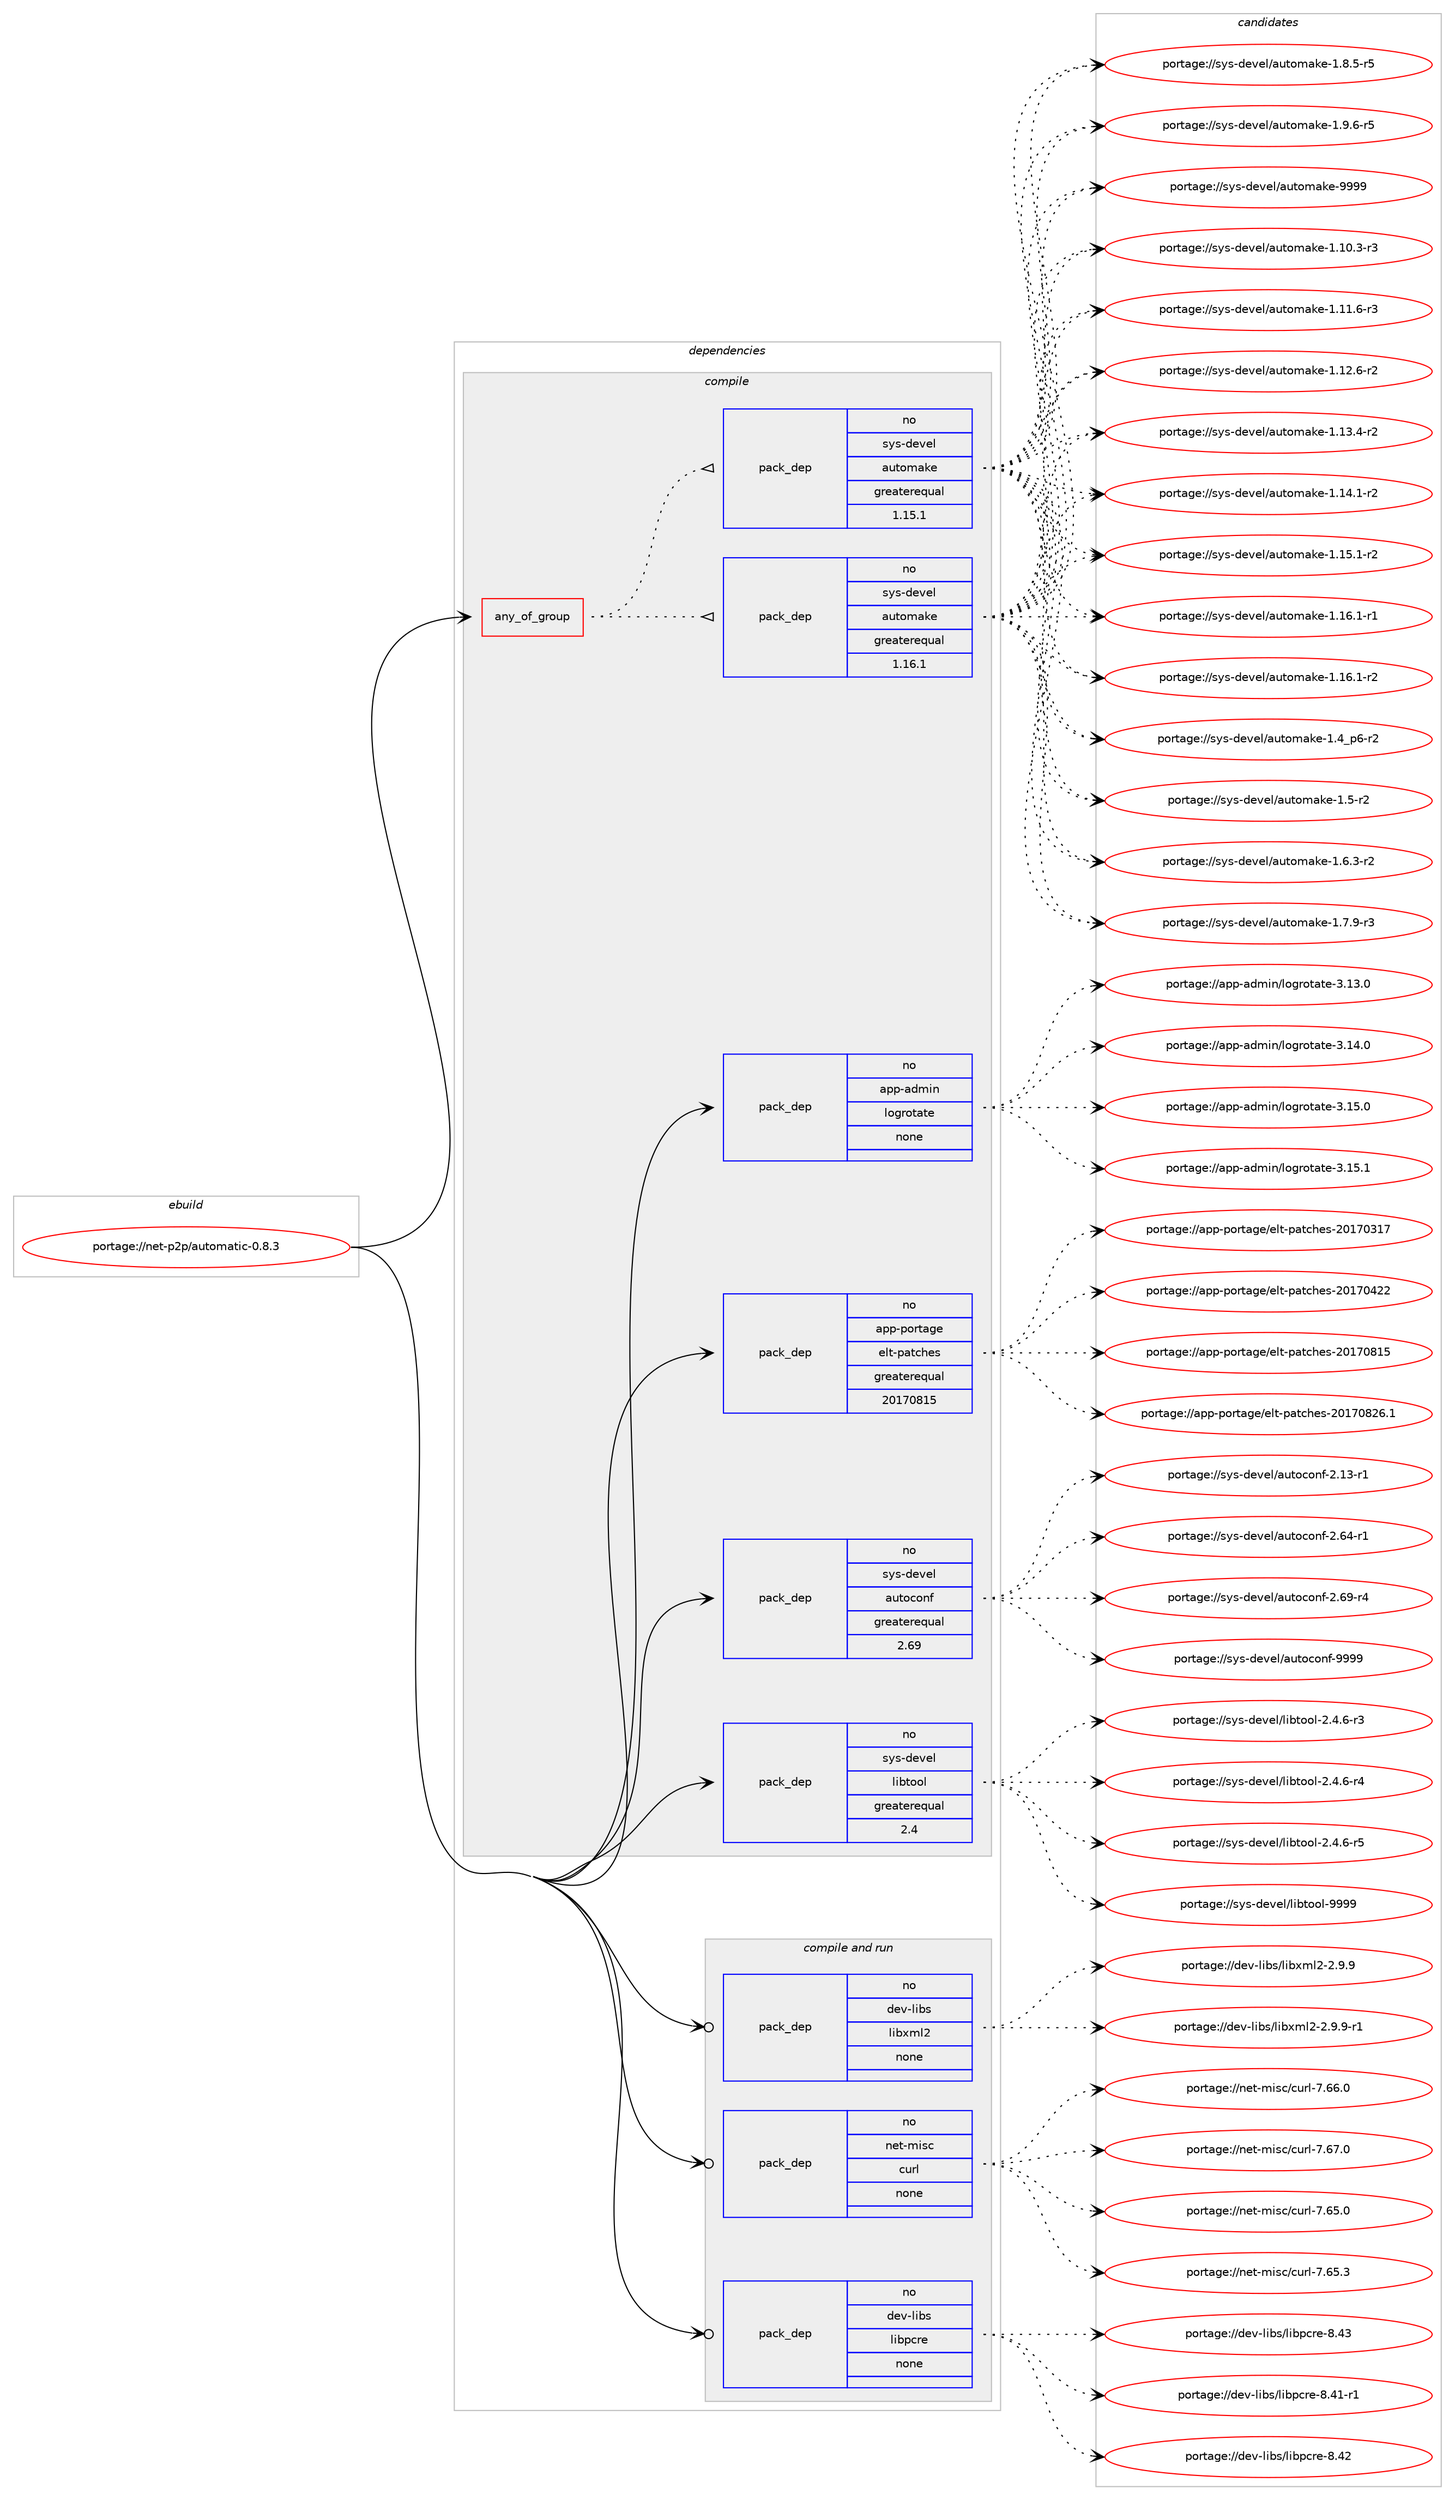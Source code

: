 digraph prolog {

# *************
# Graph options
# *************

newrank=true;
concentrate=true;
compound=true;
graph [rankdir=LR,fontname=Helvetica,fontsize=10,ranksep=1.5];#, ranksep=2.5, nodesep=0.2];
edge  [arrowhead=vee];
node  [fontname=Helvetica,fontsize=10];

# **********
# The ebuild
# **********

subgraph cluster_leftcol {
color=gray;
rank=same;
label=<<i>ebuild</i>>;
id [label="portage://net-p2p/automatic-0.8.3", color=red, width=4, href="../net-p2p/automatic-0.8.3.svg"];
}

# ****************
# The dependencies
# ****************

subgraph cluster_midcol {
color=gray;
label=<<i>dependencies</i>>;
subgraph cluster_compile {
fillcolor="#eeeeee";
style=filled;
label=<<i>compile</i>>;
subgraph any6100 {
dependency372436 [label=<<TABLE BORDER="0" CELLBORDER="1" CELLSPACING="0" CELLPADDING="4"><TR><TD CELLPADDING="10">any_of_group</TD></TR></TABLE>>, shape=none, color=red];subgraph pack273059 {
dependency372437 [label=<<TABLE BORDER="0" CELLBORDER="1" CELLSPACING="0" CELLPADDING="4" WIDTH="220"><TR><TD ROWSPAN="6" CELLPADDING="30">pack_dep</TD></TR><TR><TD WIDTH="110">no</TD></TR><TR><TD>sys-devel</TD></TR><TR><TD>automake</TD></TR><TR><TD>greaterequal</TD></TR><TR><TD>1.16.1</TD></TR></TABLE>>, shape=none, color=blue];
}
dependency372436:e -> dependency372437:w [weight=20,style="dotted",arrowhead="oinv"];
subgraph pack273060 {
dependency372438 [label=<<TABLE BORDER="0" CELLBORDER="1" CELLSPACING="0" CELLPADDING="4" WIDTH="220"><TR><TD ROWSPAN="6" CELLPADDING="30">pack_dep</TD></TR><TR><TD WIDTH="110">no</TD></TR><TR><TD>sys-devel</TD></TR><TR><TD>automake</TD></TR><TR><TD>greaterequal</TD></TR><TR><TD>1.15.1</TD></TR></TABLE>>, shape=none, color=blue];
}
dependency372436:e -> dependency372438:w [weight=20,style="dotted",arrowhead="oinv"];
}
id:e -> dependency372436:w [weight=20,style="solid",arrowhead="vee"];
subgraph pack273061 {
dependency372439 [label=<<TABLE BORDER="0" CELLBORDER="1" CELLSPACING="0" CELLPADDING="4" WIDTH="220"><TR><TD ROWSPAN="6" CELLPADDING="30">pack_dep</TD></TR><TR><TD WIDTH="110">no</TD></TR><TR><TD>app-admin</TD></TR><TR><TD>logrotate</TD></TR><TR><TD>none</TD></TR><TR><TD></TD></TR></TABLE>>, shape=none, color=blue];
}
id:e -> dependency372439:w [weight=20,style="solid",arrowhead="vee"];
subgraph pack273062 {
dependency372440 [label=<<TABLE BORDER="0" CELLBORDER="1" CELLSPACING="0" CELLPADDING="4" WIDTH="220"><TR><TD ROWSPAN="6" CELLPADDING="30">pack_dep</TD></TR><TR><TD WIDTH="110">no</TD></TR><TR><TD>app-portage</TD></TR><TR><TD>elt-patches</TD></TR><TR><TD>greaterequal</TD></TR><TR><TD>20170815</TD></TR></TABLE>>, shape=none, color=blue];
}
id:e -> dependency372440:w [weight=20,style="solid",arrowhead="vee"];
subgraph pack273063 {
dependency372441 [label=<<TABLE BORDER="0" CELLBORDER="1" CELLSPACING="0" CELLPADDING="4" WIDTH="220"><TR><TD ROWSPAN="6" CELLPADDING="30">pack_dep</TD></TR><TR><TD WIDTH="110">no</TD></TR><TR><TD>sys-devel</TD></TR><TR><TD>autoconf</TD></TR><TR><TD>greaterequal</TD></TR><TR><TD>2.69</TD></TR></TABLE>>, shape=none, color=blue];
}
id:e -> dependency372441:w [weight=20,style="solid",arrowhead="vee"];
subgraph pack273064 {
dependency372442 [label=<<TABLE BORDER="0" CELLBORDER="1" CELLSPACING="0" CELLPADDING="4" WIDTH="220"><TR><TD ROWSPAN="6" CELLPADDING="30">pack_dep</TD></TR><TR><TD WIDTH="110">no</TD></TR><TR><TD>sys-devel</TD></TR><TR><TD>libtool</TD></TR><TR><TD>greaterequal</TD></TR><TR><TD>2.4</TD></TR></TABLE>>, shape=none, color=blue];
}
id:e -> dependency372442:w [weight=20,style="solid",arrowhead="vee"];
}
subgraph cluster_compileandrun {
fillcolor="#eeeeee";
style=filled;
label=<<i>compile and run</i>>;
subgraph pack273065 {
dependency372443 [label=<<TABLE BORDER="0" CELLBORDER="1" CELLSPACING="0" CELLPADDING="4" WIDTH="220"><TR><TD ROWSPAN="6" CELLPADDING="30">pack_dep</TD></TR><TR><TD WIDTH="110">no</TD></TR><TR><TD>dev-libs</TD></TR><TR><TD>libpcre</TD></TR><TR><TD>none</TD></TR><TR><TD></TD></TR></TABLE>>, shape=none, color=blue];
}
id:e -> dependency372443:w [weight=20,style="solid",arrowhead="odotvee"];
subgraph pack273066 {
dependency372444 [label=<<TABLE BORDER="0" CELLBORDER="1" CELLSPACING="0" CELLPADDING="4" WIDTH="220"><TR><TD ROWSPAN="6" CELLPADDING="30">pack_dep</TD></TR><TR><TD WIDTH="110">no</TD></TR><TR><TD>dev-libs</TD></TR><TR><TD>libxml2</TD></TR><TR><TD>none</TD></TR><TR><TD></TD></TR></TABLE>>, shape=none, color=blue];
}
id:e -> dependency372444:w [weight=20,style="solid",arrowhead="odotvee"];
subgraph pack273067 {
dependency372445 [label=<<TABLE BORDER="0" CELLBORDER="1" CELLSPACING="0" CELLPADDING="4" WIDTH="220"><TR><TD ROWSPAN="6" CELLPADDING="30">pack_dep</TD></TR><TR><TD WIDTH="110">no</TD></TR><TR><TD>net-misc</TD></TR><TR><TD>curl</TD></TR><TR><TD>none</TD></TR><TR><TD></TD></TR></TABLE>>, shape=none, color=blue];
}
id:e -> dependency372445:w [weight=20,style="solid",arrowhead="odotvee"];
}
subgraph cluster_run {
fillcolor="#eeeeee";
style=filled;
label=<<i>run</i>>;
}
}

# **************
# The candidates
# **************

subgraph cluster_choices {
rank=same;
color=gray;
label=<<i>candidates</i>>;

subgraph choice273059 {
color=black;
nodesep=1;
choiceportage11512111545100101118101108479711711611110997107101454946494846514511451 [label="portage://sys-devel/automake-1.10.3-r3", color=red, width=4,href="../sys-devel/automake-1.10.3-r3.svg"];
choiceportage11512111545100101118101108479711711611110997107101454946494946544511451 [label="portage://sys-devel/automake-1.11.6-r3", color=red, width=4,href="../sys-devel/automake-1.11.6-r3.svg"];
choiceportage11512111545100101118101108479711711611110997107101454946495046544511450 [label="portage://sys-devel/automake-1.12.6-r2", color=red, width=4,href="../sys-devel/automake-1.12.6-r2.svg"];
choiceportage11512111545100101118101108479711711611110997107101454946495146524511450 [label="portage://sys-devel/automake-1.13.4-r2", color=red, width=4,href="../sys-devel/automake-1.13.4-r2.svg"];
choiceportage11512111545100101118101108479711711611110997107101454946495246494511450 [label="portage://sys-devel/automake-1.14.1-r2", color=red, width=4,href="../sys-devel/automake-1.14.1-r2.svg"];
choiceportage11512111545100101118101108479711711611110997107101454946495346494511450 [label="portage://sys-devel/automake-1.15.1-r2", color=red, width=4,href="../sys-devel/automake-1.15.1-r2.svg"];
choiceportage11512111545100101118101108479711711611110997107101454946495446494511449 [label="portage://sys-devel/automake-1.16.1-r1", color=red, width=4,href="../sys-devel/automake-1.16.1-r1.svg"];
choiceportage11512111545100101118101108479711711611110997107101454946495446494511450 [label="portage://sys-devel/automake-1.16.1-r2", color=red, width=4,href="../sys-devel/automake-1.16.1-r2.svg"];
choiceportage115121115451001011181011084797117116111109971071014549465295112544511450 [label="portage://sys-devel/automake-1.4_p6-r2", color=red, width=4,href="../sys-devel/automake-1.4_p6-r2.svg"];
choiceportage11512111545100101118101108479711711611110997107101454946534511450 [label="portage://sys-devel/automake-1.5-r2", color=red, width=4,href="../sys-devel/automake-1.5-r2.svg"];
choiceportage115121115451001011181011084797117116111109971071014549465446514511450 [label="portage://sys-devel/automake-1.6.3-r2", color=red, width=4,href="../sys-devel/automake-1.6.3-r2.svg"];
choiceportage115121115451001011181011084797117116111109971071014549465546574511451 [label="portage://sys-devel/automake-1.7.9-r3", color=red, width=4,href="../sys-devel/automake-1.7.9-r3.svg"];
choiceportage115121115451001011181011084797117116111109971071014549465646534511453 [label="portage://sys-devel/automake-1.8.5-r5", color=red, width=4,href="../sys-devel/automake-1.8.5-r5.svg"];
choiceportage115121115451001011181011084797117116111109971071014549465746544511453 [label="portage://sys-devel/automake-1.9.6-r5", color=red, width=4,href="../sys-devel/automake-1.9.6-r5.svg"];
choiceportage115121115451001011181011084797117116111109971071014557575757 [label="portage://sys-devel/automake-9999", color=red, width=4,href="../sys-devel/automake-9999.svg"];
dependency372437:e -> choiceportage11512111545100101118101108479711711611110997107101454946494846514511451:w [style=dotted,weight="100"];
dependency372437:e -> choiceportage11512111545100101118101108479711711611110997107101454946494946544511451:w [style=dotted,weight="100"];
dependency372437:e -> choiceportage11512111545100101118101108479711711611110997107101454946495046544511450:w [style=dotted,weight="100"];
dependency372437:e -> choiceportage11512111545100101118101108479711711611110997107101454946495146524511450:w [style=dotted,weight="100"];
dependency372437:e -> choiceportage11512111545100101118101108479711711611110997107101454946495246494511450:w [style=dotted,weight="100"];
dependency372437:e -> choiceportage11512111545100101118101108479711711611110997107101454946495346494511450:w [style=dotted,weight="100"];
dependency372437:e -> choiceportage11512111545100101118101108479711711611110997107101454946495446494511449:w [style=dotted,weight="100"];
dependency372437:e -> choiceportage11512111545100101118101108479711711611110997107101454946495446494511450:w [style=dotted,weight="100"];
dependency372437:e -> choiceportage115121115451001011181011084797117116111109971071014549465295112544511450:w [style=dotted,weight="100"];
dependency372437:e -> choiceportage11512111545100101118101108479711711611110997107101454946534511450:w [style=dotted,weight="100"];
dependency372437:e -> choiceportage115121115451001011181011084797117116111109971071014549465446514511450:w [style=dotted,weight="100"];
dependency372437:e -> choiceportage115121115451001011181011084797117116111109971071014549465546574511451:w [style=dotted,weight="100"];
dependency372437:e -> choiceportage115121115451001011181011084797117116111109971071014549465646534511453:w [style=dotted,weight="100"];
dependency372437:e -> choiceportage115121115451001011181011084797117116111109971071014549465746544511453:w [style=dotted,weight="100"];
dependency372437:e -> choiceportage115121115451001011181011084797117116111109971071014557575757:w [style=dotted,weight="100"];
}
subgraph choice273060 {
color=black;
nodesep=1;
choiceportage11512111545100101118101108479711711611110997107101454946494846514511451 [label="portage://sys-devel/automake-1.10.3-r3", color=red, width=4,href="../sys-devel/automake-1.10.3-r3.svg"];
choiceportage11512111545100101118101108479711711611110997107101454946494946544511451 [label="portage://sys-devel/automake-1.11.6-r3", color=red, width=4,href="../sys-devel/automake-1.11.6-r3.svg"];
choiceportage11512111545100101118101108479711711611110997107101454946495046544511450 [label="portage://sys-devel/automake-1.12.6-r2", color=red, width=4,href="../sys-devel/automake-1.12.6-r2.svg"];
choiceportage11512111545100101118101108479711711611110997107101454946495146524511450 [label="portage://sys-devel/automake-1.13.4-r2", color=red, width=4,href="../sys-devel/automake-1.13.4-r2.svg"];
choiceportage11512111545100101118101108479711711611110997107101454946495246494511450 [label="portage://sys-devel/automake-1.14.1-r2", color=red, width=4,href="../sys-devel/automake-1.14.1-r2.svg"];
choiceportage11512111545100101118101108479711711611110997107101454946495346494511450 [label="portage://sys-devel/automake-1.15.1-r2", color=red, width=4,href="../sys-devel/automake-1.15.1-r2.svg"];
choiceportage11512111545100101118101108479711711611110997107101454946495446494511449 [label="portage://sys-devel/automake-1.16.1-r1", color=red, width=4,href="../sys-devel/automake-1.16.1-r1.svg"];
choiceportage11512111545100101118101108479711711611110997107101454946495446494511450 [label="portage://sys-devel/automake-1.16.1-r2", color=red, width=4,href="../sys-devel/automake-1.16.1-r2.svg"];
choiceportage115121115451001011181011084797117116111109971071014549465295112544511450 [label="portage://sys-devel/automake-1.4_p6-r2", color=red, width=4,href="../sys-devel/automake-1.4_p6-r2.svg"];
choiceportage11512111545100101118101108479711711611110997107101454946534511450 [label="portage://sys-devel/automake-1.5-r2", color=red, width=4,href="../sys-devel/automake-1.5-r2.svg"];
choiceportage115121115451001011181011084797117116111109971071014549465446514511450 [label="portage://sys-devel/automake-1.6.3-r2", color=red, width=4,href="../sys-devel/automake-1.6.3-r2.svg"];
choiceportage115121115451001011181011084797117116111109971071014549465546574511451 [label="portage://sys-devel/automake-1.7.9-r3", color=red, width=4,href="../sys-devel/automake-1.7.9-r3.svg"];
choiceportage115121115451001011181011084797117116111109971071014549465646534511453 [label="portage://sys-devel/automake-1.8.5-r5", color=red, width=4,href="../sys-devel/automake-1.8.5-r5.svg"];
choiceportage115121115451001011181011084797117116111109971071014549465746544511453 [label="portage://sys-devel/automake-1.9.6-r5", color=red, width=4,href="../sys-devel/automake-1.9.6-r5.svg"];
choiceportage115121115451001011181011084797117116111109971071014557575757 [label="portage://sys-devel/automake-9999", color=red, width=4,href="../sys-devel/automake-9999.svg"];
dependency372438:e -> choiceportage11512111545100101118101108479711711611110997107101454946494846514511451:w [style=dotted,weight="100"];
dependency372438:e -> choiceportage11512111545100101118101108479711711611110997107101454946494946544511451:w [style=dotted,weight="100"];
dependency372438:e -> choiceportage11512111545100101118101108479711711611110997107101454946495046544511450:w [style=dotted,weight="100"];
dependency372438:e -> choiceportage11512111545100101118101108479711711611110997107101454946495146524511450:w [style=dotted,weight="100"];
dependency372438:e -> choiceportage11512111545100101118101108479711711611110997107101454946495246494511450:w [style=dotted,weight="100"];
dependency372438:e -> choiceportage11512111545100101118101108479711711611110997107101454946495346494511450:w [style=dotted,weight="100"];
dependency372438:e -> choiceportage11512111545100101118101108479711711611110997107101454946495446494511449:w [style=dotted,weight="100"];
dependency372438:e -> choiceportage11512111545100101118101108479711711611110997107101454946495446494511450:w [style=dotted,weight="100"];
dependency372438:e -> choiceportage115121115451001011181011084797117116111109971071014549465295112544511450:w [style=dotted,weight="100"];
dependency372438:e -> choiceportage11512111545100101118101108479711711611110997107101454946534511450:w [style=dotted,weight="100"];
dependency372438:e -> choiceportage115121115451001011181011084797117116111109971071014549465446514511450:w [style=dotted,weight="100"];
dependency372438:e -> choiceportage115121115451001011181011084797117116111109971071014549465546574511451:w [style=dotted,weight="100"];
dependency372438:e -> choiceportage115121115451001011181011084797117116111109971071014549465646534511453:w [style=dotted,weight="100"];
dependency372438:e -> choiceportage115121115451001011181011084797117116111109971071014549465746544511453:w [style=dotted,weight="100"];
dependency372438:e -> choiceportage115121115451001011181011084797117116111109971071014557575757:w [style=dotted,weight="100"];
}
subgraph choice273061 {
color=black;
nodesep=1;
choiceportage971121124597100109105110471081111031141111169711610145514649514648 [label="portage://app-admin/logrotate-3.13.0", color=red, width=4,href="../app-admin/logrotate-3.13.0.svg"];
choiceportage971121124597100109105110471081111031141111169711610145514649524648 [label="portage://app-admin/logrotate-3.14.0", color=red, width=4,href="../app-admin/logrotate-3.14.0.svg"];
choiceportage971121124597100109105110471081111031141111169711610145514649534648 [label="portage://app-admin/logrotate-3.15.0", color=red, width=4,href="../app-admin/logrotate-3.15.0.svg"];
choiceportage971121124597100109105110471081111031141111169711610145514649534649 [label="portage://app-admin/logrotate-3.15.1", color=red, width=4,href="../app-admin/logrotate-3.15.1.svg"];
dependency372439:e -> choiceportage971121124597100109105110471081111031141111169711610145514649514648:w [style=dotted,weight="100"];
dependency372439:e -> choiceportage971121124597100109105110471081111031141111169711610145514649524648:w [style=dotted,weight="100"];
dependency372439:e -> choiceportage971121124597100109105110471081111031141111169711610145514649534648:w [style=dotted,weight="100"];
dependency372439:e -> choiceportage971121124597100109105110471081111031141111169711610145514649534649:w [style=dotted,weight="100"];
}
subgraph choice273062 {
color=black;
nodesep=1;
choiceportage97112112451121111141169710310147101108116451129711699104101115455048495548514955 [label="portage://app-portage/elt-patches-20170317", color=red, width=4,href="../app-portage/elt-patches-20170317.svg"];
choiceportage97112112451121111141169710310147101108116451129711699104101115455048495548525050 [label="portage://app-portage/elt-patches-20170422", color=red, width=4,href="../app-portage/elt-patches-20170422.svg"];
choiceportage97112112451121111141169710310147101108116451129711699104101115455048495548564953 [label="portage://app-portage/elt-patches-20170815", color=red, width=4,href="../app-portage/elt-patches-20170815.svg"];
choiceportage971121124511211111411697103101471011081164511297116991041011154550484955485650544649 [label="portage://app-portage/elt-patches-20170826.1", color=red, width=4,href="../app-portage/elt-patches-20170826.1.svg"];
dependency372440:e -> choiceportage97112112451121111141169710310147101108116451129711699104101115455048495548514955:w [style=dotted,weight="100"];
dependency372440:e -> choiceportage97112112451121111141169710310147101108116451129711699104101115455048495548525050:w [style=dotted,weight="100"];
dependency372440:e -> choiceportage97112112451121111141169710310147101108116451129711699104101115455048495548564953:w [style=dotted,weight="100"];
dependency372440:e -> choiceportage971121124511211111411697103101471011081164511297116991041011154550484955485650544649:w [style=dotted,weight="100"];
}
subgraph choice273063 {
color=black;
nodesep=1;
choiceportage1151211154510010111810110847971171161119911111010245504649514511449 [label="portage://sys-devel/autoconf-2.13-r1", color=red, width=4,href="../sys-devel/autoconf-2.13-r1.svg"];
choiceportage1151211154510010111810110847971171161119911111010245504654524511449 [label="portage://sys-devel/autoconf-2.64-r1", color=red, width=4,href="../sys-devel/autoconf-2.64-r1.svg"];
choiceportage1151211154510010111810110847971171161119911111010245504654574511452 [label="portage://sys-devel/autoconf-2.69-r4", color=red, width=4,href="../sys-devel/autoconf-2.69-r4.svg"];
choiceportage115121115451001011181011084797117116111991111101024557575757 [label="portage://sys-devel/autoconf-9999", color=red, width=4,href="../sys-devel/autoconf-9999.svg"];
dependency372441:e -> choiceportage1151211154510010111810110847971171161119911111010245504649514511449:w [style=dotted,weight="100"];
dependency372441:e -> choiceportage1151211154510010111810110847971171161119911111010245504654524511449:w [style=dotted,weight="100"];
dependency372441:e -> choiceportage1151211154510010111810110847971171161119911111010245504654574511452:w [style=dotted,weight="100"];
dependency372441:e -> choiceportage115121115451001011181011084797117116111991111101024557575757:w [style=dotted,weight="100"];
}
subgraph choice273064 {
color=black;
nodesep=1;
choiceportage1151211154510010111810110847108105981161111111084550465246544511451 [label="portage://sys-devel/libtool-2.4.6-r3", color=red, width=4,href="../sys-devel/libtool-2.4.6-r3.svg"];
choiceportage1151211154510010111810110847108105981161111111084550465246544511452 [label="portage://sys-devel/libtool-2.4.6-r4", color=red, width=4,href="../sys-devel/libtool-2.4.6-r4.svg"];
choiceportage1151211154510010111810110847108105981161111111084550465246544511453 [label="portage://sys-devel/libtool-2.4.6-r5", color=red, width=4,href="../sys-devel/libtool-2.4.6-r5.svg"];
choiceportage1151211154510010111810110847108105981161111111084557575757 [label="portage://sys-devel/libtool-9999", color=red, width=4,href="../sys-devel/libtool-9999.svg"];
dependency372442:e -> choiceportage1151211154510010111810110847108105981161111111084550465246544511451:w [style=dotted,weight="100"];
dependency372442:e -> choiceportage1151211154510010111810110847108105981161111111084550465246544511452:w [style=dotted,weight="100"];
dependency372442:e -> choiceportage1151211154510010111810110847108105981161111111084550465246544511453:w [style=dotted,weight="100"];
dependency372442:e -> choiceportage1151211154510010111810110847108105981161111111084557575757:w [style=dotted,weight="100"];
}
subgraph choice273065 {
color=black;
nodesep=1;
choiceportage100101118451081059811547108105981129911410145564652494511449 [label="portage://dev-libs/libpcre-8.41-r1", color=red, width=4,href="../dev-libs/libpcre-8.41-r1.svg"];
choiceportage10010111845108105981154710810598112991141014556465250 [label="portage://dev-libs/libpcre-8.42", color=red, width=4,href="../dev-libs/libpcre-8.42.svg"];
choiceportage10010111845108105981154710810598112991141014556465251 [label="portage://dev-libs/libpcre-8.43", color=red, width=4,href="../dev-libs/libpcre-8.43.svg"];
dependency372443:e -> choiceportage100101118451081059811547108105981129911410145564652494511449:w [style=dotted,weight="100"];
dependency372443:e -> choiceportage10010111845108105981154710810598112991141014556465250:w [style=dotted,weight="100"];
dependency372443:e -> choiceportage10010111845108105981154710810598112991141014556465251:w [style=dotted,weight="100"];
}
subgraph choice273066 {
color=black;
nodesep=1;
choiceportage1001011184510810598115471081059812010910850455046574657 [label="portage://dev-libs/libxml2-2.9.9", color=red, width=4,href="../dev-libs/libxml2-2.9.9.svg"];
choiceportage10010111845108105981154710810598120109108504550465746574511449 [label="portage://dev-libs/libxml2-2.9.9-r1", color=red, width=4,href="../dev-libs/libxml2-2.9.9-r1.svg"];
dependency372444:e -> choiceportage1001011184510810598115471081059812010910850455046574657:w [style=dotted,weight="100"];
dependency372444:e -> choiceportage10010111845108105981154710810598120109108504550465746574511449:w [style=dotted,weight="100"];
}
subgraph choice273067 {
color=black;
nodesep=1;
choiceportage1101011164510910511599479911711410845554654534648 [label="portage://net-misc/curl-7.65.0", color=red, width=4,href="../net-misc/curl-7.65.0.svg"];
choiceportage1101011164510910511599479911711410845554654534651 [label="portage://net-misc/curl-7.65.3", color=red, width=4,href="../net-misc/curl-7.65.3.svg"];
choiceportage1101011164510910511599479911711410845554654544648 [label="portage://net-misc/curl-7.66.0", color=red, width=4,href="../net-misc/curl-7.66.0.svg"];
choiceportage1101011164510910511599479911711410845554654554648 [label="portage://net-misc/curl-7.67.0", color=red, width=4,href="../net-misc/curl-7.67.0.svg"];
dependency372445:e -> choiceportage1101011164510910511599479911711410845554654534648:w [style=dotted,weight="100"];
dependency372445:e -> choiceportage1101011164510910511599479911711410845554654534651:w [style=dotted,weight="100"];
dependency372445:e -> choiceportage1101011164510910511599479911711410845554654544648:w [style=dotted,weight="100"];
dependency372445:e -> choiceportage1101011164510910511599479911711410845554654554648:w [style=dotted,weight="100"];
}
}

}
